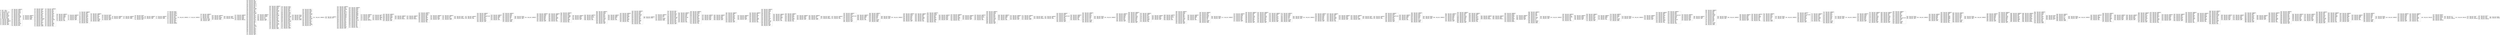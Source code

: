 digraph "graph.cfg.gv" {
	subgraph global {
		node [fontname=Courier fontsize=30.0 rank=same shape=box]
		block_0 [label="0: %00 = #0x1\l2: %01 = #0x40\l4: MSTORE(%01, %00)\l5: [NO_SSA] DUP1\l6: [NO_SSA] PUSH1\l8: [NO_SSA] DUP2\l9: [NO_SSA] MSTORE\la: [NO_SSA] PUSH1\lc: [NO_SSA] ADD\ld: [NO_SSA] PUSH2\l10: [NO_SSA] PUSH1\l12: [NO_SSA] SWAP2\l13: [NO_SSA] CODECOPY\l14: [NO_SSA] SWAP1\l15: [NO_SSA] POP\l16: [NO_SSA] SWAP1\l17: [NO_SSA] JUMP\l"]
		block_18 [label="18: [NO_SSA] JUMPDEST\l19: [NO_SSA] PUSH1\l1b: [NO_SSA] PUSH1\l1d: [NO_SSA] PUSH1\l1f: [NO_SSA] MLOAD\l20: [NO_SSA] ADD\l21: [NO_SSA] DUP1\l22: [NO_SSA] PUSH1\l24: [NO_SSA] MSTORE\l25: [NO_SSA] PUSH1\l27: [NO_SSA] DUP2\l28: [NO_SSA] SUB\l29: [NO_SSA] SWAP2\l2a: [NO_SSA] POP\l2b: [NO_SSA] PUSH1\l2d: [NO_SSA] DUP3\l2e: [NO_SSA] MSTORE\l2f: [NO_SSA] DUP2\l30: [NO_SSA] DUP4\l"]
		block_31 [label="31: [NO_SSA] JUMPDEST\l32: [NO_SSA] PUSH1\l34: [NO_SSA] ISZERO\l35: [NO_SSA] PUSH2\l38: [NO_SSA] JUMPI\l"]
		block_39 [label="39: [NO_SSA] PUSH1\l3b: [NO_SSA] DUP5\l3c: [NO_SSA] SUB\l3d: [NO_SSA] SWAP4\l3e: [NO_SSA] POP\l3f: [NO_SSA] PUSH1\l41: [NO_SSA] DUP2\l42: [NO_SSA] MOD\l43: [NO_SSA] PUSH1\l45: [NO_SSA] ADD\l46: [NO_SSA] DUP5\l47: [NO_SSA] MSTORE8\l48: [NO_SSA] PUSH1\l4a: [NO_SSA] DUP2\l4b: [NO_SSA] DIV\l4c: [NO_SSA] SWAP1\l4d: [NO_SSA] POP\l4e: [NO_SSA] DUP1\l4f: [NO_SSA] PUSH2\l52: [NO_SSA] JUMPI\l"]
		block_53 [label="53: [NO_SSA] JUMPDEST\l54: [NO_SSA] POP\l55: [NO_SSA] DUP3\l56: [NO_SSA] DUP2\l57: [NO_SSA] SUB\l58: [NO_SSA] PUSH1\l5a: [NO_SSA] DUP5\l5b: [NO_SSA] SUB\l5c: [NO_SSA] SWAP4\l5d: [NO_SSA] POP\l5e: [NO_SSA] DUP1\l5f: [NO_SSA] DUP5\l60: [NO_SSA] MSTORE\l61: [NO_SSA] POP\l62: [NO_SSA] POP\l63: [NO_SSA] POP\l64: [NO_SSA] SWAP2\l65: [NO_SSA] SWAP1\l66: [NO_SSA] POP\l67: [NO_SSA] JUMP\l"]
		block_68 [label="68: [NO_SSA] JUMPDEST\l69: [NO_SSA] PUSH1\l6b: [NO_SSA] SWAP4\l6c: [NO_SSA] SWAP3\l6d: [NO_SSA] POP\l6e: [NO_SSA] POP\l6f: [NO_SSA] POP\l70: [NO_SSA] JUMP\l"]
		block_71 [label="71: [NO_SSA] JUMPDEST\l72: [NO_SSA] PUSH1\l74: [NO_SSA] PUSH2\l77: [NO_SSA] DUP4\l78: [NO_SSA] PUSH2\l7b: [NO_SSA] JUMP\l"]
		block_7c [label="7c: [NO_SSA] JUMPDEST\l7d: [NO_SSA] SWAP1\l7e: [NO_SSA] POP\l7f: [NO_SSA] PUSH1\l81: [NO_SSA] DUP2\l82: [NO_SSA] SWAP1\l83: [NO_SSA] POP\l84: [NO_SSA] PUSH1\l86: [NO_SSA] DUP1\l87: [NO_SSA] PUSH2\l8a: [NO_SSA] DUP7\l8b: [NO_SSA] PUSH2\l8e: [NO_SSA] JUMP\l"]
		block_8f [label="8f: [NO_SSA] JUMPDEST\l90: [NO_SSA] SWAP2\l91: [NO_SSA] POP\l92: [NO_SSA] SWAP2\l93: [NO_SSA] POP\l94: [NO_SSA] DUP5\l95: [NO_SSA] ISZERO\l96: [NO_SSA] PUSH2\l99: [NO_SSA] JUMPI\l"]
		block_9a [label="9a: [NO_SSA] PUSH2\l9d: [NO_SSA] DUP2\l9e: [NO_SSA] DUP5\l9f: [NO_SSA] PUSH2\la2: [NO_SSA] PUSH2\la5: [NO_SSA] JUMP\l"]
		block_a6 [label="a6: [NO_SSA] JUMPDEST\la7: [NO_SSA] PUSH2\laa: [NO_SSA] JUMP\l"]
		block_ab [label="ab: [NO_SSA] JUMPDEST\lac: [NO_SSA] PUSH2\laf: [NO_SSA] JUMPI\l"]
		block_b0 [label="b0: [NO_SSA] PUSH2\lb3: [NO_SSA] DUP4\lb4: [NO_SSA] PUSH2\lb7: [NO_SSA] PUSH2\lba: [NO_SSA] JUMP\l"]
		block_bb [label="bb: [NO_SSA] JUMPDEST\lbc: [NO_SSA] PUSH2\lbf: [NO_SSA] JUMP\l"]
		block_c0 [label="c0: [NO_SSA] JUMPDEST\lc1: [NO_SSA] PUSH2\lc4: [NO_SSA] JUMPI\l"]
		block_c5 [label="c5: [NO_SSA] PUSH1\lc7: [NO_SSA] MLOAD\lc8: [NO_SSA] PUSH32\le9: [NO_SSA] DUP2\lea: [NO_SSA] MSTORE\leb: [NO_SSA] PUSH1\led: [NO_SSA] ADD\lee: [NO_SSA] PUSH1\lf0: [NO_SSA] MLOAD\lf1: [NO_SSA] DUP1\lf2: [NO_SSA] SWAP2\lf3: [NO_SSA] SUB\lf4: [NO_SSA] SWAP1\lf5: [NO_SSA] REVERT\l"]
		block_f6 [label="f6: [NO_SSA] JUMPDEST\l"]
		block_f7 [label="f7: [NO_SSA] JUMPDEST\l"]
		block_f8 [label="f8: [NO_SSA] JUMPDEST\lf9: [NO_SSA] PUSH2\lfc: [NO_SSA] DUP4\lfd: [NO_SSA] PUSH1\lff: [NO_SSA] DUP9\l100: [NO_SSA] PUSH1\l102: [NO_SSA] PUSH2\l105: [NO_SSA] JUMP\l"]
		block_106 [label="106: [NO_SSA] JUMPDEST\l107: [NO_SSA] DUP1\l108: [NO_SSA] ISZERO\l109: [NO_SSA] PUSH2\l10c: [NO_SSA] JUMPI\l"]
		block_10d [label="10d: [NO_SSA] PUSH1\l10f: [NO_SSA] DUP3\l110: [NO_SSA] SSTORE\l"]
		block_111 [label="111: [NO_SSA] JUMPDEST\l112: [NO_SSA] PUSH1\l114: [NO_SSA] PUSH1\l116: [NO_SSA] PUSH1\l118: [NO_SSA] SWAP1\l119: [NO_SSA] INVALID\l"]
		block_11a [label="11a: [NO_SSA] SUB\l11b: [NO_SSA] PUSH1\l11d: [NO_SSA] PUSH1\l11f: [NO_SSA] DUP6\l120: [NO_SSA] PUSH20\l135: [NO_SSA] AND\l136: [NO_SSA] PUSH20\l14b: [NO_SSA] AND\l14c: [NO_SSA] DUP2\l14d: [NO_SSA] MSTORE\l14e: [NO_SSA] PUSH1\l150: [NO_SSA] ADD\l151: [NO_SSA] SWAP1\l152: [NO_SSA] DUP2\l153: [NO_SSA] MSTORE\l154: [NO_SSA] PUSH1\l156: [NO_SSA] ADD\l157: [NO_SSA] PUSH1\l159: [NO_SSA] SHA3\l15a: [NO_SSA] PUSH1\l15c: [NO_SSA] DUP3\l15d: [NO_SSA] DUP3\l15e: [NO_SSA] SLOAD\l15f: [NO_SSA] ADD\l160: [NO_SSA] SWAP3\l161: [NO_SSA] POP\l162: [NO_SSA] POP\l163: [NO_SSA] DUP2\l164: [NO_SSA] SWAP1\l165: [NO_SSA] SSTORE\l166: [NO_SSA] POP\l167: [NO_SSA] PUSH2\l16a: [NO_SSA] DUP4\l16b: [NO_SSA] PUSH2\l16e: [NO_SSA] DUP6\l16f: [NO_SSA] PUSH1\l171: [NO_SSA] DUP9\l172: [NO_SSA] PUSH2\l175: [NO_SSA] JUMP\l"]
		block_176 [label="176: [NO_SSA] JUMPDEST\l177: [NO_SSA] PUSH29\l195: [NO_SSA] PUSH29\l1b3: [NO_SSA] OR\l1b4: [NO_SSA] OR\l1b5: [NO_SSA] PUSH2\l1b8: [NO_SSA] JUMP\l"]
		block_1b9 [label="1b9: [NO_SSA] JUMPDEST\l1ba: [NO_SSA] PUSH1\l1bc: [NO_SSA] PUSH1\l1be: [NO_SSA] DUP9\l1bf: [NO_SSA] DUP2\l1c0: [NO_SSA] MSTORE\l1c1: [NO_SSA] PUSH1\l1c3: [NO_SSA] ADD\l1c4: [NO_SSA] SWAP1\l1c5: [NO_SSA] DUP2\l1c6: [NO_SSA] MSTORE\l1c7: [NO_SSA] PUSH1\l1c9: [NO_SSA] ADD\l1ca: [NO_SSA] PUSH1\l1cc: [NO_SSA] SHA3\l1cd: [NO_SSA] DUP2\l1ce: [NO_SSA] SWAP1\l1cf: [NO_SSA] SSTORE\l1d0: [NO_SSA] POP\l1d1: [NO_SSA] PUSH1\l1d3: [NO_SSA] PUSH29\l1f1: [NO_SSA] DUP6\l1f2: [NO_SSA] AND\l1f3: [NO_SSA] SUB\l1f4: [NO_SSA] PUSH2\l1f7: [NO_SSA] JUMPI\l"]
		block_1f8 [label="1f8: [NO_SSA] PUSH1\l1fa: [NO_SSA] PUSH1\l1fc: [NO_SSA] DUP8\l1fd: [NO_SSA] ADD\l1fe: [NO_SSA] SWAP1\l1ff: [NO_SSA] POP\l200: [NO_SSA] PUSH1\l202: [NO_SSA] PUSH1\l204: [NO_SSA] PUSH1\l206: [NO_SSA] DUP4\l207: [NO_SSA] DUP2\l208: [NO_SSA] MSTORE\l209: [NO_SSA] PUSH1\l20b: [NO_SSA] ADD\l20c: [NO_SSA] SWAP1\l20d: [NO_SSA] DUP2\l20e: [NO_SSA] MSTORE\l20f: [NO_SSA] PUSH1\l211: [NO_SSA] ADD\l212: [NO_SSA] PUSH1\l214: [NO_SSA] SHA3\l215: [NO_SSA] SLOAD\l216: [NO_SSA] SUB\l217: [NO_SSA] PUSH2\l21a: [NO_SSA] JUMPI\l"]
		block_21b [label="21b: [NO_SSA] PUSH1\l21d: [NO_SSA] SLOAD\l21e: [NO_SSA] DUP2\l21f: [NO_SSA] EQ\l220: [NO_SSA] PUSH2\l223: [NO_SSA] JUMPI\l"]
		block_224 [label="224: [NO_SSA] DUP5\l225: [NO_SSA] PUSH1\l227: [NO_SSA] PUSH1\l229: [NO_SSA] DUP4\l22a: [NO_SSA] DUP2\l22b: [NO_SSA] MSTORE\l22c: [NO_SSA] PUSH1\l22e: [NO_SSA] ADD\l22f: [NO_SSA] SWAP1\l230: [NO_SSA] DUP2\l231: [NO_SSA] MSTORE\l232: [NO_SSA] PUSH1\l234: [NO_SSA] ADD\l235: [NO_SSA] PUSH1\l237: [NO_SSA] SHA3\l238: [NO_SSA] DUP2\l239: [NO_SSA] SWAP1\l23a: [NO_SSA] SSTORE\l23b: [NO_SSA] POP\l"]
		block_23c [label="23c: [NO_SSA] JUMPDEST\l"]
		block_23d [label="23d: [NO_SSA] JUMPDEST\l23e: [NO_SSA] POP\l"]
		block_23f [label="23f: [NO_SSA] JUMPDEST\l240: [NO_SSA] DUP6\l241: [NO_SSA] PUSH1\l243: [NO_SSA] PUSH20\l258: [NO_SSA] AND\l259: [NO_SSA] DUP5\l25a: [NO_SSA] PUSH20\l26f: [NO_SSA] AND\l270: [NO_SSA] PUSH32\l291: [NO_SSA] PUSH1\l293: [NO_SSA] MLOAD\l294: [NO_SSA] PUSH1\l296: [NO_SSA] MLOAD\l297: [NO_SSA] DUP1\l298: [NO_SSA] SWAP2\l299: [NO_SSA] SUB\l29a: [NO_SSA] SWAP1\l29b: [NO_SSA] LOG4\l29c: [NO_SSA] PUSH2\l29f: [NO_SSA] DUP4\l2a0: [NO_SSA] PUSH1\l2a2: [NO_SSA] DUP9\l2a3: [NO_SSA] PUSH1\l2a5: [NO_SSA] PUSH2\l2a8: [NO_SSA] JUMP\l"]
		block_2a9 [label="2a9: [NO_SSA] JUMPDEST\l2aa: [NO_SSA] PUSH1\l2ac: [NO_SSA] PUSH1\l2ae: [NO_SSA] DUP2\l2af: [NO_SSA] SLOAD\l2b0: [NO_SSA] DUP1\l2b1: [NO_SSA] SWAP3\l2b2: [NO_SSA] SWAP2\l2b3: [NO_SSA] SWAP1\l2b4: [NO_SSA] PUSH1\l2b6: [NO_SSA] ADD\l2b7: [NO_SSA] SWAP2\l2b8: [NO_SSA] SWAP1\l2b9: [NO_SSA] POP\l2ba: [NO_SSA] SSTORE\l2bb: [NO_SSA] POP\l2bc: [NO_SSA] POP\l2bd: [NO_SSA] POP\l2be: [NO_SSA] POP\l2bf: [NO_SSA] POP\l2c0: [NO_SSA] POP\l2c1: [NO_SSA] POP\l2c2: [NO_SSA] JUMP\l"]
		block_2c3 [label="2c3: [NO_SSA] JUMPDEST\l2c4: [NO_SSA] PUSH1\l2c6: [NO_SSA] PUSH1\l2c8: [NO_SSA] DUP3\l2c9: [NO_SSA] EQ\l2ca: [NO_SSA] PUSH1\l2cc: [NO_SSA] INVALID\l"]
		block_2cd [label="2cd: [NO_SSA] SWAP1\l2ce: [NO_SSA] POP\l2cf: [NO_SSA] SWAP2\l2d0: [NO_SSA] SWAP1\l2d1: [NO_SSA] POP\l2d2: [NO_SSA] JUMP\l"]
		block_2d3 [label="2d3: [NO_SSA] JUMPDEST\l2d4: [NO_SSA] PUSH1\l2d6: [NO_SSA] PUSH1\l2d8: [NO_SSA] MLOAD\l2d9: [NO_SSA] SWAP1\l2da: [NO_SSA] POP\l2db: [NO_SSA] SWAP1\l2dc: [NO_SSA] JUMP\l"]
		block_2dd [label="2dd: [NO_SSA] JUMPDEST\l2de: [NO_SSA] PUSH1\l2e0: [NO_SSA] DUP1\l2e1: [NO_SSA] REVERT\l"]
		block_2e2 [label="2e2: [NO_SSA] JUMPDEST\l2e3: [NO_SSA] PUSH1\l2e5: [NO_SSA] DUP1\l2e6: [NO_SSA] REVERT\l"]
		block_2e7 [label="2e7: [NO_SSA] JUMPDEST\l2e8: [NO_SSA] PUSH1\l2ea: [NO_SSA] PUSH32\l30b: [NO_SSA] DUP3\l30c: [NO_SSA] AND\l30d: [NO_SSA] SWAP1\l30e: [NO_SSA] POP\l30f: [NO_SSA] SWAP2\l310: [NO_SSA] SWAP1\l311: [NO_SSA] POP\l312: [NO_SSA] JUMP\l"]
		block_313 [label="313: [NO_SSA] JUMPDEST\l314: [NO_SSA] PUSH2\l317: [NO_SSA] DUP2\l318: [NO_SSA] PUSH2\l31b: [NO_SSA] JUMP\l"]
		block_31c [label="31c: [NO_SSA] JUMPDEST\l31d: [NO_SSA] DUP2\l31e: [NO_SSA] EQ\l31f: [NO_SSA] PUSH2\l322: [NO_SSA] JUMPI\l"]
		block_323 [label="323: [NO_SSA] PUSH1\l325: [NO_SSA] DUP1\l326: [NO_SSA] REVERT\l"]
		block_327 [label="327: [NO_SSA] JUMPDEST\l328: [NO_SSA] POP\l329: [NO_SSA] JUMP\l"]
		block_32a [label="32a: [NO_SSA] JUMPDEST\l32b: [NO_SSA] PUSH1\l32d: [NO_SSA] DUP2\l32e: [NO_SSA] CALLDATALOAD\l32f: [NO_SSA] SWAP1\l330: [NO_SSA] POP\l331: [NO_SSA] PUSH2\l334: [NO_SSA] DUP2\l335: [NO_SSA] PUSH2\l338: [NO_SSA] JUMP\l"]
		block_339 [label="339: [NO_SSA] JUMPDEST\l33a: [NO_SSA] SWAP3\l33b: [NO_SSA] SWAP2\l33c: [NO_SSA] POP\l33d: [NO_SSA] POP\l33e: [NO_SSA] JUMP\l"]
		block_33f [label="33f: [NO_SSA] JUMPDEST\l340: [NO_SSA] PUSH1\l342: [NO_SSA] PUSH1\l344: [NO_SSA] DUP3\l345: [NO_SSA] DUP5\l346: [NO_SSA] SUB\l347: [NO_SSA] SLT\l348: [NO_SSA] ISZERO\l349: [NO_SSA] PUSH2\l34c: [NO_SSA] JUMPI\l"]
		block_34d [label="34d: [NO_SSA] PUSH2\l350: [NO_SSA] PUSH2\l353: [NO_SSA] JUMP\l"]
		block_354 [label="354: [NO_SSA] JUMPDEST\l"]
		block_355 [label="355: [NO_SSA] JUMPDEST\l356: [NO_SSA] PUSH1\l358: [NO_SSA] PUSH2\l35b: [NO_SSA] DUP5\l35c: [NO_SSA] DUP3\l35d: [NO_SSA] DUP6\l35e: [NO_SSA] ADD\l35f: [NO_SSA] PUSH2\l362: [NO_SSA] JUMP\l"]
		block_363 [label="363: [NO_SSA] JUMPDEST\l364: [NO_SSA] SWAP2\l365: [NO_SSA] POP\l366: [NO_SSA] POP\l367: [NO_SSA] SWAP3\l368: [NO_SSA] SWAP2\l369: [NO_SSA] POP\l36a: [NO_SSA] POP\l36b: [NO_SSA] JUMP\l"]
		block_36c [label="36c: [NO_SSA] JUMPDEST\l36d: [NO_SSA] PUSH1\l36f: [NO_SSA] DUP2\l370: [NO_SSA] ISZERO\l371: [NO_SSA] ISZERO\l372: [NO_SSA] SWAP1\l373: [NO_SSA] POP\l374: [NO_SSA] SWAP2\l375: [NO_SSA] SWAP1\l376: [NO_SSA] POP\l377: [NO_SSA] JUMP\l"]
		block_378 [label="378: [NO_SSA] JUMPDEST\l379: [NO_SSA] PUSH2\l37c: [NO_SSA] DUP2\l37d: [NO_SSA] PUSH2\l380: [NO_SSA] JUMP\l"]
		block_381 [label="381: [NO_SSA] JUMPDEST\l382: [NO_SSA] DUP3\l383: [NO_SSA] MSTORE\l384: [NO_SSA] POP\l385: [NO_SSA] POP\l386: [NO_SSA] JUMP\l"]
		block_387 [label="387: [NO_SSA] JUMPDEST\l388: [NO_SSA] PUSH1\l38a: [NO_SSA] PUSH1\l38c: [NO_SSA] DUP3\l38d: [NO_SSA] ADD\l38e: [NO_SSA] SWAP1\l38f: [NO_SSA] POP\l390: [NO_SSA] PUSH2\l393: [NO_SSA] PUSH1\l395: [NO_SSA] DUP4\l396: [NO_SSA] ADD\l397: [NO_SSA] DUP5\l398: [NO_SSA] PUSH2\l39b: [NO_SSA] JUMP\l"]
		block_39c [label="39c: [NO_SSA] JUMPDEST\l39d: [NO_SSA] SWAP3\l39e: [NO_SSA] SWAP2\l39f: [NO_SSA] POP\l3a0: [NO_SSA] POP\l3a1: [NO_SSA] JUMP\l"]
		block_3a2 [label="3a2: [NO_SSA] JUMPDEST\l3a3: [NO_SSA] PUSH1\l3a5: [NO_SSA] DUP2\l3a6: [NO_SSA] MLOAD\l3a7: [NO_SSA] SWAP1\l3a8: [NO_SSA] POP\l3a9: [NO_SSA] SWAP2\l3aa: [NO_SSA] SWAP1\l3ab: [NO_SSA] POP\l3ac: [NO_SSA] JUMP\l"]
		block_3ad [label="3ad: [NO_SSA] JUMPDEST\l3ae: [NO_SSA] PUSH1\l3b0: [NO_SSA] DUP3\l3b1: [NO_SSA] DUP3\l3b2: [NO_SSA] MSTORE\l3b3: [NO_SSA] PUSH1\l3b5: [NO_SSA] DUP3\l3b6: [NO_SSA] ADD\l3b7: [NO_SSA] SWAP1\l3b8: [NO_SSA] POP\l3b9: [NO_SSA] SWAP3\l3ba: [NO_SSA] SWAP2\l3bb: [NO_SSA] POP\l3bc: [NO_SSA] POP\l3bd: [NO_SSA] JUMP\l"]
		block_3be [label="3be: [NO_SSA] JUMPDEST\l3bf: [NO_SSA] PUSH1\l"]
		block_3c1 [label="3c1: [NO_SSA] JUMPDEST\l3c2: [NO_SSA] DUP4\l3c3: [NO_SSA] DUP2\l3c4: [NO_SSA] LT\l3c5: [NO_SSA] ISZERO\l3c6: [NO_SSA] PUSH2\l3c9: [NO_SSA] JUMPI\l"]
		block_3ca [label="3ca: [NO_SSA] DUP1\l3cb: [NO_SSA] DUP3\l3cc: [NO_SSA] ADD\l3cd: [NO_SSA] MLOAD\l3ce: [NO_SSA] DUP2\l3cf: [NO_SSA] DUP5\l3d0: [NO_SSA] ADD\l3d1: [NO_SSA] MSTORE\l3d2: [NO_SSA] PUSH1\l3d4: [NO_SSA] DUP2\l3d5: [NO_SSA] ADD\l3d6: [NO_SSA] SWAP1\l3d7: [NO_SSA] POP\l3d8: [NO_SSA] PUSH2\l3db: [NO_SSA] JUMP\l"]
		block_3dc [label="3dc: [NO_SSA] JUMPDEST\l3dd: [NO_SSA] PUSH1\l3df: [NO_SSA] DUP5\l3e0: [NO_SSA] DUP5\l3e1: [NO_SSA] ADD\l3e2: [NO_SSA] MSTORE\l3e3: [NO_SSA] POP\l3e4: [NO_SSA] POP\l3e5: [NO_SSA] POP\l3e6: [NO_SSA] POP\l3e7: [NO_SSA] JUMP\l"]
		block_3e8 [label="3e8: [NO_SSA] JUMPDEST\l3e9: [NO_SSA] PUSH1\l3eb: [NO_SSA] PUSH1\l3ed: [NO_SSA] NOT\l3ee: [NO_SSA] PUSH1\l3f0: [NO_SSA] DUP4\l3f1: [NO_SSA] ADD\l3f2: [NO_SSA] AND\l3f3: [NO_SSA] SWAP1\l3f4: [NO_SSA] POP\l3f5: [NO_SSA] SWAP2\l3f6: [NO_SSA] SWAP1\l3f7: [NO_SSA] POP\l3f8: [NO_SSA] JUMP\l"]
		block_3f9 [label="3f9: [NO_SSA] JUMPDEST\l3fa: [NO_SSA] PUSH1\l3fc: [NO_SSA] PUSH2\l3ff: [NO_SSA] DUP3\l400: [NO_SSA] PUSH2\l403: [NO_SSA] JUMP\l"]
		block_404 [label="404: [NO_SSA] JUMPDEST\l405: [NO_SSA] PUSH2\l408: [NO_SSA] DUP2\l409: [NO_SSA] DUP6\l40a: [NO_SSA] PUSH2\l40d: [NO_SSA] JUMP\l"]
		block_40e [label="40e: [NO_SSA] JUMPDEST\l40f: [NO_SSA] SWAP4\l410: [NO_SSA] POP\l411: [NO_SSA] PUSH2\l414: [NO_SSA] DUP2\l415: [NO_SSA] DUP6\l416: [NO_SSA] PUSH1\l418: [NO_SSA] DUP7\l419: [NO_SSA] ADD\l41a: [NO_SSA] PUSH2\l41d: [NO_SSA] JUMP\l"]
		block_41e [label="41e: [NO_SSA] JUMPDEST\l41f: [NO_SSA] PUSH2\l422: [NO_SSA] DUP2\l423: [NO_SSA] PUSH2\l426: [NO_SSA] JUMP\l"]
		block_427 [label="427: [NO_SSA] JUMPDEST\l428: [NO_SSA] DUP5\l429: [NO_SSA] ADD\l42a: [NO_SSA] SWAP2\l42b: [NO_SSA] POP\l42c: [NO_SSA] POP\l42d: [NO_SSA] SWAP3\l42e: [NO_SSA] SWAP2\l42f: [NO_SSA] POP\l430: [NO_SSA] POP\l431: [NO_SSA] JUMP\l"]
		block_432 [label="432: [NO_SSA] JUMPDEST\l433: [NO_SSA] PUSH1\l435: [NO_SSA] PUSH1\l437: [NO_SSA] DUP3\l438: [NO_SSA] ADD\l439: [NO_SSA] SWAP1\l43a: [NO_SSA] POP\l43b: [NO_SSA] DUP2\l43c: [NO_SSA] DUP2\l43d: [NO_SSA] SUB\l43e: [NO_SSA] PUSH1\l440: [NO_SSA] DUP4\l441: [NO_SSA] ADD\l442: [NO_SSA] MSTORE\l443: [NO_SSA] PUSH2\l446: [NO_SSA] DUP2\l447: [NO_SSA] DUP5\l448: [NO_SSA] PUSH2\l44b: [NO_SSA] JUMP\l"]
		block_44c [label="44c: [NO_SSA] JUMPDEST\l44d: [NO_SSA] SWAP1\l44e: [NO_SSA] POP\l44f: [NO_SSA] SWAP3\l450: [NO_SSA] SWAP2\l451: [NO_SSA] POP\l452: [NO_SSA] POP\l453: [NO_SSA] JUMP\l"]
		block_454 [label="454: [NO_SSA] JUMPDEST\l455: [NO_SSA] PUSH1\l457: [NO_SSA] DUP2\l458: [NO_SSA] SWAP1\l459: [NO_SSA] POP\l45a: [NO_SSA] SWAP2\l45b: [NO_SSA] SWAP1\l45c: [NO_SSA] POP\l45d: [NO_SSA] JUMP\l"]
		block_45e [label="45e: [NO_SSA] JUMPDEST\l45f: [NO_SSA] PUSH2\l462: [NO_SSA] DUP2\l463: [NO_SSA] PUSH2\l466: [NO_SSA] JUMP\l"]
		block_467 [label="467: [NO_SSA] JUMPDEST\l468: [NO_SSA] DUP2\l469: [NO_SSA] EQ\l46a: [NO_SSA] PUSH2\l46d: [NO_SSA] JUMPI\l"]
		block_46e [label="46e: [NO_SSA] PUSH1\l470: [NO_SSA] DUP1\l471: [NO_SSA] REVERT\l"]
		block_472 [label="472: [NO_SSA] JUMPDEST\l473: [NO_SSA] POP\l474: [NO_SSA] JUMP\l"]
		block_475 [label="475: [NO_SSA] JUMPDEST\l476: [NO_SSA] PUSH1\l478: [NO_SSA] DUP2\l479: [NO_SSA] CALLDATALOAD\l47a: [NO_SSA] SWAP1\l47b: [NO_SSA] POP\l47c: [NO_SSA] PUSH2\l47f: [NO_SSA] DUP2\l480: [NO_SSA] PUSH2\l483: [NO_SSA] JUMP\l"]
		block_484 [label="484: [NO_SSA] JUMPDEST\l485: [NO_SSA] SWAP3\l486: [NO_SSA] SWAP2\l487: [NO_SSA] POP\l488: [NO_SSA] POP\l489: [NO_SSA] JUMP\l"]
		block_48a [label="48a: [NO_SSA] JUMPDEST\l48b: [NO_SSA] PUSH1\l48d: [NO_SSA] PUSH1\l48f: [NO_SSA] DUP3\l490: [NO_SSA] DUP5\l491: [NO_SSA] SUB\l492: [NO_SSA] SLT\l493: [NO_SSA] ISZERO\l494: [NO_SSA] PUSH2\l497: [NO_SSA] JUMPI\l"]
		block_498 [label="498: [NO_SSA] PUSH2\l49b: [NO_SSA] PUSH2\l49e: [NO_SSA] JUMP\l"]
		block_49f [label="49f: [NO_SSA] JUMPDEST\l"]
		block_4a0 [label="4a0: [NO_SSA] JUMPDEST\l4a1: [NO_SSA] PUSH1\l4a3: [NO_SSA] PUSH2\l4a6: [NO_SSA] DUP5\l4a7: [NO_SSA] DUP3\l4a8: [NO_SSA] DUP6\l4a9: [NO_SSA] ADD\l4aa: [NO_SSA] PUSH2\l4ad: [NO_SSA] JUMP\l"]
		block_4ae [label="4ae: [NO_SSA] JUMPDEST\l4af: [NO_SSA] SWAP2\l4b0: [NO_SSA] POP\l4b1: [NO_SSA] POP\l4b2: [NO_SSA] SWAP3\l4b3: [NO_SSA] SWAP2\l4b4: [NO_SSA] POP\l4b5: [NO_SSA] POP\l4b6: [NO_SSA] JUMP\l"]
		block_4b7 [label="4b7: [NO_SSA] JUMPDEST\l4b8: [NO_SSA] PUSH1\l4ba: [NO_SSA] PUSH20\l4cf: [NO_SSA] DUP3\l4d0: [NO_SSA] AND\l4d1: [NO_SSA] SWAP1\l4d2: [NO_SSA] POP\l4d3: [NO_SSA] SWAP2\l4d4: [NO_SSA] SWAP1\l4d5: [NO_SSA] POP\l4d6: [NO_SSA] JUMP\l"]
		block_4d7 [label="4d7: [NO_SSA] JUMPDEST\l4d8: [NO_SSA] PUSH1\l4da: [NO_SSA] PUSH2\l4dd: [NO_SSA] DUP3\l4de: [NO_SSA] PUSH2\l4e1: [NO_SSA] JUMP\l"]
		block_4e2 [label="4e2: [NO_SSA] JUMPDEST\l4e3: [NO_SSA] SWAP1\l4e4: [NO_SSA] POP\l4e5: [NO_SSA] SWAP2\l4e6: [NO_SSA] SWAP1\l4e7: [NO_SSA] POP\l4e8: [NO_SSA] JUMP\l"]
		block_4e9 [label="4e9: [NO_SSA] JUMPDEST\l4ea: [NO_SSA] PUSH2\l4ed: [NO_SSA] DUP2\l4ee: [NO_SSA] PUSH2\l4f1: [NO_SSA] JUMP\l"]
		block_4f2 [label="4f2: [NO_SSA] JUMPDEST\l4f3: [NO_SSA] DUP3\l4f4: [NO_SSA] MSTORE\l4f5: [NO_SSA] POP\l4f6: [NO_SSA] POP\l4f7: [NO_SSA] JUMP\l"]
		block_4f8 [label="4f8: [NO_SSA] JUMPDEST\l4f9: [NO_SSA] PUSH1\l4fb: [NO_SSA] PUSH1\l4fd: [NO_SSA] DUP3\l4fe: [NO_SSA] ADD\l4ff: [NO_SSA] SWAP1\l500: [NO_SSA] POP\l501: [NO_SSA] PUSH2\l504: [NO_SSA] PUSH1\l506: [NO_SSA] DUP4\l507: [NO_SSA] ADD\l508: [NO_SSA] DUP5\l509: [NO_SSA] PUSH2\l50c: [NO_SSA] JUMP\l"]
		block_50d [label="50d: [NO_SSA] JUMPDEST\l50e: [NO_SSA] SWAP3\l50f: [NO_SSA] SWAP2\l510: [NO_SSA] POP\l511: [NO_SSA] POP\l512: [NO_SSA] JUMP\l"]
		block_513 [label="513: [NO_SSA] JUMPDEST\l514: [NO_SSA] PUSH2\l517: [NO_SSA] DUP2\l518: [NO_SSA] PUSH2\l51b: [NO_SSA] JUMP\l"]
		block_51c [label="51c: [NO_SSA] JUMPDEST\l51d: [NO_SSA] DUP2\l51e: [NO_SSA] EQ\l51f: [NO_SSA] PUSH2\l522: [NO_SSA] JUMPI\l"]
		block_523 [label="523: [NO_SSA] PUSH1\l525: [NO_SSA] DUP1\l526: [NO_SSA] REVERT\l"]
		block_527 [label="527: [NO_SSA] JUMPDEST\l528: [NO_SSA] POP\l529: [NO_SSA] JUMP\l"]
		block_52a [label="52a: [NO_SSA] JUMPDEST\l52b: [NO_SSA] PUSH1\l52d: [NO_SSA] DUP2\l52e: [NO_SSA] CALLDATALOAD\l52f: [NO_SSA] SWAP1\l530: [NO_SSA] POP\l531: [NO_SSA] PUSH2\l534: [NO_SSA] DUP2\l535: [NO_SSA] PUSH2\l538: [NO_SSA] JUMP\l"]
		block_539 [label="539: [NO_SSA] JUMPDEST\l53a: [NO_SSA] SWAP3\l53b: [NO_SSA] SWAP2\l53c: [NO_SSA] POP\l53d: [NO_SSA] POP\l53e: [NO_SSA] JUMP\l"]
		block_53f [label="53f: [NO_SSA] JUMPDEST\l540: [NO_SSA] PUSH1\l542: [NO_SSA] DUP1\l543: [NO_SSA] PUSH1\l545: [NO_SSA] DUP4\l546: [NO_SSA] DUP6\l547: [NO_SSA] SUB\l548: [NO_SSA] SLT\l549: [NO_SSA] ISZERO\l54a: [NO_SSA] PUSH2\l54d: [NO_SSA] JUMPI\l"]
		block_54e [label="54e: [NO_SSA] PUSH2\l551: [NO_SSA] PUSH2\l554: [NO_SSA] JUMP\l"]
		block_555 [label="555: [NO_SSA] JUMPDEST\l"]
		block_556 [label="556: [NO_SSA] JUMPDEST\l557: [NO_SSA] PUSH1\l559: [NO_SSA] PUSH2\l55c: [NO_SSA] DUP6\l55d: [NO_SSA] DUP3\l55e: [NO_SSA] DUP7\l55f: [NO_SSA] ADD\l560: [NO_SSA] PUSH2\l563: [NO_SSA] JUMP\l"]
		block_564 [label="564: [NO_SSA] JUMPDEST\l565: [NO_SSA] SWAP3\l566: [NO_SSA] POP\l567: [NO_SSA] POP\l568: [NO_SSA] PUSH1\l56a: [NO_SSA] PUSH2\l56d: [NO_SSA] DUP6\l56e: [NO_SSA] DUP3\l56f: [NO_SSA] DUP7\l570: [NO_SSA] ADD\l571: [NO_SSA] PUSH2\l574: [NO_SSA] JUMP\l"]
		block_575 [label="575: [NO_SSA] JUMPDEST\l576: [NO_SSA] SWAP2\l577: [NO_SSA] POP\l578: [NO_SSA] POP\l579: [NO_SSA] SWAP3\l57a: [NO_SSA] POP\l57b: [NO_SSA] SWAP3\l57c: [NO_SSA] SWAP1\l57d: [NO_SSA] POP\l57e: [NO_SSA] JUMP\l"]
		block_57f [label="57f: [NO_SSA] JUMPDEST\l580: [NO_SSA] PUSH2\l583: [NO_SSA] DUP2\l584: [NO_SSA] PUSH2\l587: [NO_SSA] JUMP\l"]
		block_588 [label="588: [NO_SSA] JUMPDEST\l589: [NO_SSA] DUP3\l58a: [NO_SSA] MSTORE\l58b: [NO_SSA] POP\l58c: [NO_SSA] POP\l58d: [NO_SSA] JUMP\l"]
		block_58e [label="58e: [NO_SSA] JUMPDEST\l58f: [NO_SSA] PUSH1\l591: [NO_SSA] PUSH1\l593: [NO_SSA] DUP3\l594: [NO_SSA] ADD\l595: [NO_SSA] SWAP1\l596: [NO_SSA] POP\l597: [NO_SSA] PUSH2\l59a: [NO_SSA] PUSH1\l59c: [NO_SSA] DUP4\l59d: [NO_SSA] ADD\l59e: [NO_SSA] DUP5\l59f: [NO_SSA] PUSH2\l5a2: [NO_SSA] JUMP\l"]
		block_5a3 [label="5a3: [NO_SSA] JUMPDEST\l5a4: [NO_SSA] SWAP3\l5a5: [NO_SSA] SWAP2\l5a6: [NO_SSA] POP\l5a7: [NO_SSA] POP\l5a8: [NO_SSA] JUMP\l"]
		block_5a9 [label="5a9: [NO_SSA] JUMPDEST\l5aa: [NO_SSA] PUSH1\l5ac: [NO_SSA] DUP1\l5ad: [NO_SSA] PUSH1\l5af: [NO_SSA] PUSH1\l5b1: [NO_SSA] DUP5\l5b2: [NO_SSA] DUP7\l5b3: [NO_SSA] SUB\l5b4: [NO_SSA] SLT\l5b5: [NO_SSA] ISZERO\l5b6: [NO_SSA] PUSH2\l5b9: [NO_SSA] JUMPI\l"]
		block_5ba [label="5ba: [NO_SSA] PUSH2\l5bd: [NO_SSA] PUSH2\l5c0: [NO_SSA] JUMP\l"]
		block_5c1 [label="5c1: [NO_SSA] JUMPDEST\l"]
		block_5c2 [label="5c2: [NO_SSA] JUMPDEST\l5c3: [NO_SSA] PUSH1\l5c5: [NO_SSA] PUSH2\l5c8: [NO_SSA] DUP7\l5c9: [NO_SSA] DUP3\l5ca: [NO_SSA] DUP8\l5cb: [NO_SSA] ADD\l5cc: [NO_SSA] PUSH2\l5cf: [NO_SSA] JUMP\l"]
		block_5d0 [label="5d0: [NO_SSA] JUMPDEST\l5d1: [NO_SSA] SWAP4\l5d2: [NO_SSA] POP\l5d3: [NO_SSA] POP\l5d4: [NO_SSA] PUSH1\l5d6: [NO_SSA] PUSH2\l5d9: [NO_SSA] DUP7\l5da: [NO_SSA] DUP3\l5db: [NO_SSA] DUP8\l5dc: [NO_SSA] ADD\l5dd: [NO_SSA] PUSH2\l5e0: [NO_SSA] JUMP\l"]
		block_5e1 [label="5e1: [NO_SSA] JUMPDEST\l5e2: [NO_SSA] SWAP3\l5e3: [NO_SSA] POP\l5e4: [NO_SSA] POP\l5e5: [NO_SSA] PUSH1\l5e7: [NO_SSA] PUSH2\l5ea: [NO_SSA] DUP7\l5eb: [NO_SSA] DUP3\l5ec: [NO_SSA] DUP8\l5ed: [NO_SSA] ADD\l5ee: [NO_SSA] PUSH2\l5f1: [NO_SSA] JUMP\l"]
		block_5f2 [label="5f2: [NO_SSA] JUMPDEST\l5f3: [NO_SSA] SWAP2\l5f4: [NO_SSA] POP\l5f5: [NO_SSA] POP\l5f6: [NO_SSA] SWAP3\l5f7: [NO_SSA] POP\l5f8: [NO_SSA] SWAP3\l5f9: [NO_SSA] POP\l5fa: [NO_SSA] SWAP3\l5fb: [NO_SSA] JUMP\l"]
		block_5fc [label="5fc: [NO_SSA] JUMPDEST\l5fd: [NO_SSA] PUSH1\l5ff: [NO_SSA] PUSH1\l601: [NO_SSA] DUP3\l602: [NO_SSA] DUP5\l603: [NO_SSA] SUB\l604: [NO_SSA] SLT\l605: [NO_SSA] ISZERO\l606: [NO_SSA] PUSH2\l609: [NO_SSA] JUMPI\l"]
		block_60a [label="60a: [NO_SSA] PUSH2\l60d: [NO_SSA] PUSH2\l610: [NO_SSA] JUMP\l"]
		block_611 [label="611: [NO_SSA] JUMPDEST\l"]
		block_612 [label="612: [NO_SSA] JUMPDEST\l613: [NO_SSA] PUSH1\l615: [NO_SSA] PUSH2\l618: [NO_SSA] DUP5\l619: [NO_SSA] DUP3\l61a: [NO_SSA] DUP6\l61b: [NO_SSA] ADD\l61c: [NO_SSA] PUSH2\l61f: [NO_SSA] JUMP\l"]
		block_620 [label="620: [NO_SSA] JUMPDEST\l621: [NO_SSA] SWAP2\l622: [NO_SSA] POP\l623: [NO_SSA] POP\l624: [NO_SSA] SWAP3\l625: [NO_SSA] SWAP2\l626: [NO_SSA] POP\l627: [NO_SSA] POP\l628: [NO_SSA] JUMP\l"]
		block_629 [label="629: [NO_SSA] JUMPDEST\l62a: [NO_SSA] PUSH2\l62d: [NO_SSA] DUP2\l62e: [NO_SSA] PUSH2\l631: [NO_SSA] JUMP\l"]
		block_632 [label="632: [NO_SSA] JUMPDEST\l633: [NO_SSA] DUP2\l634: [NO_SSA] EQ\l635: [NO_SSA] PUSH2\l638: [NO_SSA] JUMPI\l"]
		block_639 [label="639: [NO_SSA] PUSH1\l63b: [NO_SSA] DUP1\l63c: [NO_SSA] REVERT\l"]
		block_63d [label="63d: [NO_SSA] JUMPDEST\l63e: [NO_SSA] POP\l63f: [NO_SSA] JUMP\l"]
		block_640 [label="640: [NO_SSA] JUMPDEST\l641: [NO_SSA] PUSH1\l643: [NO_SSA] DUP2\l644: [NO_SSA] CALLDATALOAD\l645: [NO_SSA] SWAP1\l646: [NO_SSA] POP\l647: [NO_SSA] PUSH2\l64a: [NO_SSA] DUP2\l64b: [NO_SSA] PUSH2\l64e: [NO_SSA] JUMP\l"]
		block_64f [label="64f: [NO_SSA] JUMPDEST\l650: [NO_SSA] SWAP3\l651: [NO_SSA] SWAP2\l652: [NO_SSA] POP\l653: [NO_SSA] POP\l654: [NO_SSA] JUMP\l"]
		block_655 [label="655: [NO_SSA] JUMPDEST\l656: [NO_SSA] PUSH1\l658: [NO_SSA] DUP1\l659: [NO_SSA] PUSH1\l65b: [NO_SSA] DUP4\l65c: [NO_SSA] DUP6\l65d: [NO_SSA] SUB\l65e: [NO_SSA] SLT\l65f: [NO_SSA] ISZERO\l660: [NO_SSA] PUSH2\l663: [NO_SSA] JUMPI\l"]
		block_664 [label="664: [NO_SSA] PUSH2\l667: [NO_SSA] PUSH2\l66a: [NO_SSA] JUMP\l"]
		block_66b [label="66b: [NO_SSA] JUMPDEST\l"]
		block_66c [label="66c: [NO_SSA] JUMPDEST\l66d: [NO_SSA] PUSH1\l66f: [NO_SSA] PUSH2\l672: [NO_SSA] DUP6\l673: [NO_SSA] DUP3\l674: [NO_SSA] DUP7\l675: [NO_SSA] ADD\l676: [NO_SSA] PUSH2\l679: [NO_SSA] JUMP\l"]
		block_67a [label="67a: [NO_SSA] JUMPDEST\l67b: [NO_SSA] SWAP3\l67c: [NO_SSA] POP\l67d: [NO_SSA] POP\l67e: [NO_SSA] PUSH1\l680: [NO_SSA] PUSH2\l683: [NO_SSA] DUP6\l684: [NO_SSA] DUP3\l685: [NO_SSA] DUP7\l686: [NO_SSA] ADD\l687: [NO_SSA] PUSH2\l68a: [NO_SSA] JUMP\l"]
		block_68b [label="68b: [NO_SSA] JUMPDEST\l68c: [NO_SSA] SWAP2\l68d: [NO_SSA] POP\l68e: [NO_SSA] POP\l68f: [NO_SSA] SWAP3\l690: [NO_SSA] POP\l691: [NO_SSA] SWAP3\l692: [NO_SSA] SWAP1\l693: [NO_SSA] POP\l694: [NO_SSA] JUMP\l"]
		block_695 [label="695: [NO_SSA] JUMPDEST\l696: [NO_SSA] PUSH1\l698: [NO_SSA] DUP1\l699: [NO_SSA] REVERT\l"]
		block_69a [label="69a: [NO_SSA] JUMPDEST\l69b: [NO_SSA] PUSH1\l69d: [NO_SSA] DUP1\l69e: [NO_SSA] REVERT\l"]
		block_69f [label="69f: [NO_SSA] JUMPDEST\l6a0: [NO_SSA] PUSH32\l6c1: [NO_SSA] PUSH1\l6c3: [NO_SSA] MSTORE\l6c4: [NO_SSA] PUSH1\l6c6: [NO_SSA] PUSH1\l6c8: [NO_SSA] MSTORE\l6c9: [NO_SSA] PUSH1\l6cb: [NO_SSA] PUSH1\l6cd: [NO_SSA] REVERT\l"]
		block_6ce [label="6ce: [NO_SSA] JUMPDEST\l6cf: [NO_SSA] PUSH2\l6d2: [NO_SSA] DUP3\l6d3: [NO_SSA] PUSH2\l6d6: [NO_SSA] JUMP\l"]
		block_6d7 [label="6d7: [NO_SSA] JUMPDEST\l6d8: [NO_SSA] DUP2\l6d9: [NO_SSA] ADD\l6da: [NO_SSA] DUP2\l6db: [NO_SSA] DUP2\l6dc: [NO_SSA] LT\l6dd: [NO_SSA] PUSH8\l6e6: [NO_SSA] DUP3\l6e7: [NO_SSA] GT\l6e8: [NO_SSA] OR\l6e9: [NO_SSA] ISZERO\l6ea: [NO_SSA] PUSH2\l6ed: [NO_SSA] JUMPI\l"]
		block_6ee [label="6ee: [NO_SSA] PUSH2\l6f1: [NO_SSA] PUSH2\l6f4: [NO_SSA] JUMP\l"]
		block_6f5 [label="6f5: [NO_SSA] JUMPDEST\l"]
		block_6f6 [label="6f6: [NO_SSA] JUMPDEST\l6f7: [NO_SSA] DUP1\l6f8: [NO_SSA] PUSH1\l6fa: [NO_SSA] MSTORE\l6fb: [NO_SSA] POP\l6fc: [NO_SSA] POP\l6fd: [NO_SSA] POP\l6fe: [NO_SSA] JUMP\l"]
		block_6ff [label="6ff: [NO_SSA] JUMPDEST\l700: [NO_SSA] PUSH1\l702: [NO_SSA] PUSH2\l705: [NO_SSA] PUSH2\l708: [NO_SSA] JUMP\l"]
		block_709 [label="709: [NO_SSA] JUMPDEST\l70a: [NO_SSA] SWAP1\l70b: [NO_SSA] POP\l70c: [NO_SSA] PUSH2\l70f: [NO_SSA] DUP3\l710: [NO_SSA] DUP3\l711: [NO_SSA] PUSH2\l714: [NO_SSA] JUMP\l"]
		block_715 [label="715: [NO_SSA] JUMPDEST\l716: [NO_SSA] SWAP2\l717: [NO_SSA] SWAP1\l718: [NO_SSA] POP\l719: [NO_SSA] JUMP\l"]
		block_71a [label="71a: [NO_SSA] JUMPDEST\l71b: [NO_SSA] PUSH1\l71d: [NO_SSA] PUSH8\l726: [NO_SSA] DUP3\l727: [NO_SSA] GT\l728: [NO_SSA] ISZERO\l729: [NO_SSA] PUSH2\l72c: [NO_SSA] JUMPI\l"]
		block_72d [label="72d: [NO_SSA] PUSH2\l730: [NO_SSA] PUSH2\l733: [NO_SSA] JUMP\l"]
		block_734 [label="734: [NO_SSA] JUMPDEST\l"]
		block_735 [label="735: [NO_SSA] JUMPDEST\l736: [NO_SSA] PUSH2\l739: [NO_SSA] DUP3\l73a: [NO_SSA] PUSH2\l73d: [NO_SSA] JUMP\l"]
		block_73e [label="73e: [NO_SSA] JUMPDEST\l73f: [NO_SSA] SWAP1\l740: [NO_SSA] POP\l741: [NO_SSA] PUSH1\l743: [NO_SSA] DUP2\l744: [NO_SSA] ADD\l745: [NO_SSA] SWAP1\l746: [NO_SSA] POP\l747: [NO_SSA] SWAP2\l748: [NO_SSA] SWAP1\l749: [NO_SSA] POP\l74a: [NO_SSA] JUMP\l"]
		block_74b [label="74b: [NO_SSA] JUMPDEST\l74c: [NO_SSA] DUP3\l74d: [NO_SSA] DUP2\l74e: [NO_SSA] DUP4\l74f: [NO_SSA] CALLDATACOPY\l750: [NO_SSA] PUSH1\l752: [NO_SSA] DUP4\l753: [NO_SSA] DUP4\l754: [NO_SSA] ADD\l755: [NO_SSA] MSTORE\l756: [NO_SSA] POP\l757: [NO_SSA] POP\l758: [NO_SSA] POP\l759: [NO_SSA] JUMP\l"]
		block_75a [label="75a: [NO_SSA] JUMPDEST\l75b: [NO_SSA] PUSH1\l75d: [NO_SSA] PUSH2\l760: [NO_SSA] PUSH2\l763: [NO_SSA] DUP5\l764: [NO_SSA] PUSH2\l767: [NO_SSA] JUMP\l"]
		block_768 [label="768: [NO_SSA] JUMPDEST\l769: [NO_SSA] PUSH2\l76c: [NO_SSA] JUMP\l"]
		block_76d [label="76d: [NO_SSA] JUMPDEST\l76e: [NO_SSA] SWAP1\l76f: [NO_SSA] POP\l770: [NO_SSA] DUP3\l771: [NO_SSA] DUP2\l772: [NO_SSA] MSTORE\l773: [NO_SSA] PUSH1\l775: [NO_SSA] DUP2\l776: [NO_SSA] ADD\l777: [NO_SSA] DUP5\l778: [NO_SSA] DUP5\l779: [NO_SSA] DUP5\l77a: [NO_SSA] ADD\l77b: [NO_SSA] GT\l77c: [NO_SSA] ISZERO\l77d: [NO_SSA] PUSH2\l780: [NO_SSA] JUMPI\l"]
		block_781 [label="781: [NO_SSA] PUSH2\l784: [NO_SSA] PUSH2\l787: [NO_SSA] JUMP\l"]
		block_788 [label="788: [NO_SSA] JUMPDEST\l"]
		block_789 [label="789: [NO_SSA] JUMPDEST\l78a: [NO_SSA] PUSH2\l78d: [NO_SSA] DUP5\l78e: [NO_SSA] DUP3\l78f: [NO_SSA] DUP6\l790: [NO_SSA] PUSH2\l793: [NO_SSA] JUMP\l"]
		block_794 [label="794: [NO_SSA] JUMPDEST\l795: [NO_SSA] POP\l796: [NO_SSA] SWAP4\l797: [NO_SSA] SWAP3\l798: [NO_SSA] POP\l799: [NO_SSA] POP\l79a: [NO_SSA] POP\l79b: [NO_SSA] JUMP\l"]
		block_79c [label="79c: [NO_SSA] JUMPDEST\l79d: [NO_SSA] PUSH1\l79f: [NO_SSA] DUP3\l7a0: [NO_SSA] PUSH1\l7a2: [NO_SSA] DUP4\l7a3: [NO_SSA] ADD\l7a4: [NO_SSA] SLT\l7a5: [NO_SSA] PUSH2\l7a8: [NO_SSA] JUMPI\l"]
		block_7a9 [label="7a9: [NO_SSA] PUSH2\l7ac: [NO_SSA] PUSH2\l7af: [NO_SSA] JUMP\l"]
		block_7b0 [label="7b0: [NO_SSA] JUMPDEST\l"]
		block_7b1 [label="7b1: [NO_SSA] JUMPDEST\l7b2: [NO_SSA] DUP2\l7b3: [NO_SSA] CALLDATALOAD\l7b4: [NO_SSA] PUSH2\l7b7: [NO_SSA] DUP5\l7b8: [NO_SSA] DUP3\l7b9: [NO_SSA] PUSH1\l7bb: [NO_SSA] DUP7\l7bc: [NO_SSA] ADD\l7bd: [NO_SSA] PUSH2\l7c0: [NO_SSA] JUMP\l"]
		block_7c1 [label="7c1: [NO_SSA] JUMPDEST\l7c2: [NO_SSA] SWAP2\l7c3: [NO_SSA] POP\l7c4: [NO_SSA] POP\l7c5: [NO_SSA] SWAP3\l7c6: [NO_SSA] SWAP2\l7c7: [NO_SSA] POP\l7c8: [NO_SSA] POP\l7c9: [NO_SSA] JUMP\l"]
		block_7ca [label="7ca: [NO_SSA] JUMPDEST\l7cb: [NO_SSA] PUSH1\l7cd: [NO_SSA] DUP1\l7ce: [NO_SSA] PUSH1\l7d0: [NO_SSA] DUP1\l7d1: [NO_SSA] PUSH1\l7d3: [NO_SSA] DUP6\l7d4: [NO_SSA] DUP8\l7d5: [NO_SSA] SUB\l7d6: [NO_SSA] SLT\l7d7: [NO_SSA] ISZERO\l7d8: [NO_SSA] PUSH2\l7db: [NO_SSA] JUMPI\l"]
		block_7dc [label="7dc: [NO_SSA] PUSH2\l7df: [NO_SSA] PUSH2\l7e2: [NO_SSA] JUMP\l"]
		block_7e3 [label="7e3: [NO_SSA] JUMPDEST\l"]
		block_7e4 [label="7e4: [NO_SSA] JUMPDEST\l7e5: [NO_SSA] PUSH1\l7e7: [NO_SSA] PUSH2\l7ea: [NO_SSA] DUP8\l7eb: [NO_SSA] DUP3\l7ec: [NO_SSA] DUP9\l7ed: [NO_SSA] ADD\l7ee: [NO_SSA] PUSH2\l7f1: [NO_SSA] JUMP\l"]
		block_7f2 [label="7f2: [NO_SSA] JUMPDEST\l7f3: [NO_SSA] SWAP5\l7f4: [NO_SSA] POP\l7f5: [NO_SSA] POP\l7f6: [NO_SSA] PUSH1\l7f8: [NO_SSA] PUSH2\l7fb: [NO_SSA] DUP8\l7fc: [NO_SSA] DUP3\l7fd: [NO_SSA] DUP9\l7fe: [NO_SSA] ADD\l7ff: [NO_SSA] PUSH2\l802: [NO_SSA] JUMP\l"]
		block_803 [label="803: [NO_SSA] JUMPDEST\l804: [NO_SSA] SWAP4\l805: [NO_SSA] POP\l806: [NO_SSA] POP\l807: [NO_SSA] PUSH1\l809: [NO_SSA] PUSH2\l80c: [NO_SSA] DUP8\l80d: [NO_SSA] DUP3\l80e: [NO_SSA] DUP9\l80f: [NO_SSA] ADD\l810: [NO_SSA] PUSH2\l813: [NO_SSA] JUMP\l"]
		block_814 [label="814: [NO_SSA] JUMPDEST\l815: [NO_SSA] SWAP3\l816: [NO_SSA] POP\l817: [NO_SSA] POP\l818: [NO_SSA] PUSH1\l81a: [NO_SSA] DUP6\l81b: [NO_SSA] ADD\l81c: [NO_SSA] CALLDATALOAD\l81d: [NO_SSA] PUSH8\l826: [NO_SSA] DUP2\l827: [NO_SSA] GT\l828: [NO_SSA] ISZERO\l829: [NO_SSA] PUSH2\l82c: [NO_SSA] JUMPI\l"]
		block_82d [label="82d: [NO_SSA] PUSH2\l830: [NO_SSA] PUSH2\l833: [NO_SSA] JUMP\l"]
		block_834 [label="834: [NO_SSA] JUMPDEST\l"]
		block_835 [label="835: [NO_SSA] JUMPDEST\l836: [NO_SSA] PUSH2\l839: [NO_SSA] DUP8\l83a: [NO_SSA] DUP3\l83b: [NO_SSA] DUP9\l83c: [NO_SSA] ADD\l83d: [NO_SSA] PUSH2\l840: [NO_SSA] JUMP\l"]
		block_841 [label="841: [NO_SSA] JUMPDEST\l842: [NO_SSA] SWAP2\l843: [NO_SSA] POP\l844: [NO_SSA] POP\l845: [NO_SSA] SWAP3\l846: [NO_SSA] SWAP6\l847: [NO_SSA] SWAP2\l848: [NO_SSA] SWAP5\l849: [NO_SSA] POP\l84a: [NO_SSA] SWAP3\l84b: [NO_SSA] POP\l84c: [NO_SSA] JUMP\l"]
		block_84d [label="84d: [NO_SSA] JUMPDEST\l84e: [NO_SSA] PUSH1\l850: [NO_SSA] DUP1\l851: [NO_SSA] PUSH1\l853: [NO_SSA] DUP4\l854: [NO_SSA] DUP6\l855: [NO_SSA] SUB\l856: [NO_SSA] SLT\l857: [NO_SSA] ISZERO\l858: [NO_SSA] PUSH2\l85b: [NO_SSA] JUMPI\l"]
		block_85c [label="85c: [NO_SSA] PUSH2\l85f: [NO_SSA] PUSH2\l862: [NO_SSA] JUMP\l"]
		block_863 [label="863: [NO_SSA] JUMPDEST\l"]
		block_864 [label="864: [NO_SSA] JUMPDEST\l865: [NO_SSA] PUSH1\l867: [NO_SSA] PUSH2\l86a: [NO_SSA] DUP6\l86b: [NO_SSA] DUP3\l86c: [NO_SSA] DUP7\l86d: [NO_SSA] ADD\l86e: [NO_SSA] PUSH2\l871: [NO_SSA] JUMP\l"]
		block_872 [label="872: [NO_SSA] JUMPDEST\l873: [NO_SSA] SWAP3\l874: [NO_SSA] POP\l875: [NO_SSA] POP\l876: [NO_SSA] PUSH1\l878: [NO_SSA] PUSH2\l87b: [NO_SSA] DUP6\l87c: [NO_SSA] DUP3\l87d: [NO_SSA] DUP7\l87e: [NO_SSA] ADD\l87f: [NO_SSA] PUSH2\l882: [NO_SSA] JUMP\l"]
		block_883 [label="883: [NO_SSA] JUMPDEST\l884: [NO_SSA] SWAP2\l885: [NO_SSA] POP\l886: [NO_SSA] POP\l887: [NO_SSA] SWAP3\l888: [NO_SSA] POP\l889: [NO_SSA] SWAP3\l88a: [NO_SSA] SWAP1\l88b: [NO_SSA] POP\l88c: [NO_SSA] JUMP\l"]
		block_88d [label="88d: [NO_SSA] JUMPDEST\l88e: [NO_SSA] PUSH32\l8af: [NO_SSA] PUSH1\l8b1: [NO_SSA] MSTORE\l8b2: [NO_SSA] PUSH1\l8b4: [NO_SSA] PUSH1\l8b6: [NO_SSA] MSTORE\l8b7: [NO_SSA] PUSH1\l8b9: [NO_SSA] PUSH1\l8bb: [NO_SSA] REVERT\l"]
		block_8bc [label="8bc: [NO_SSA] JUMPDEST\l8bd: [NO_SSA] PUSH1\l8bf: [NO_SSA] PUSH1\l8c1: [NO_SSA] DUP3\l8c2: [NO_SSA] DIV\l8c3: [NO_SSA] SWAP1\l8c4: [NO_SSA] POP\l8c5: [NO_SSA] PUSH1\l8c7: [NO_SSA] DUP3\l8c8: [NO_SSA] AND\l8c9: [NO_SSA] DUP1\l8ca: [NO_SSA] PUSH2\l8cd: [NO_SSA] JUMPI\l"]
		block_8ce [label="8ce: [NO_SSA] PUSH1\l8d0: [NO_SSA] DUP3\l8d1: [NO_SSA] AND\l8d2: [NO_SSA] SWAP2\l8d3: [NO_SSA] POP\l"]
		block_8d4 [label="8d4: [NO_SSA] JUMPDEST\l8d5: [NO_SSA] PUSH1\l8d7: [NO_SSA] DUP3\l8d8: [NO_SSA] LT\l8d9: [NO_SSA] DUP2\l8da: [NO_SSA] SUB\l8db: [NO_SSA] PUSH2\l8de: [NO_SSA] JUMPI\l"]
		block_8df [label="8df: [NO_SSA] PUSH2\l8e2: [NO_SSA] PUSH2\l8e5: [NO_SSA] JUMP\l"]
		block_8e6 [label="8e6: [NO_SSA] JUMPDEST\l"]
		block_8e7 [label="8e7: [NO_SSA] JUMPDEST\l8e8: [NO_SSA] POP\l8e9: [NO_SSA] SWAP2\l8ea: [NO_SSA] SWAP1\l8eb: [NO_SSA] POP\l8ec: [NO_SSA] JUMP\l"]
		block_8ed [label="8ed: [NO_SSA] JUMPDEST\l8ee: [NO_SSA] PUSH1\l8f0: [NO_SSA] DUP2\l8f1: [NO_SSA] SWAP1\l8f2: [NO_SSA] POP\l8f3: [NO_SSA] SWAP3\l8f4: [NO_SSA] SWAP2\l8f5: [NO_SSA] POP\l8f6: [NO_SSA] POP\l8f7: [NO_SSA] JUMP\l"]
		block_8f8 [label="8f8: [NO_SSA] JUMPDEST\l8f9: [NO_SSA] PUSH1\l8fb: [NO_SSA] PUSH2\l8fe: [NO_SSA] DUP3\l8ff: [NO_SSA] PUSH2\l902: [NO_SSA] JUMP\l"]
		block_903 [label="903: [NO_SSA] JUMPDEST\l904: [NO_SSA] PUSH2\l907: [NO_SSA] DUP2\l908: [NO_SSA] DUP6\l909: [NO_SSA] PUSH2\l90c: [NO_SSA] JUMP\l"]
		block_90d [label="90d: [NO_SSA] JUMPDEST\l90e: [NO_SSA] SWAP4\l90f: [NO_SSA] POP\l910: [NO_SSA] PUSH2\l913: [NO_SSA] DUP2\l914: [NO_SSA] DUP6\l915: [NO_SSA] PUSH1\l917: [NO_SSA] DUP7\l918: [NO_SSA] ADD\l919: [NO_SSA] PUSH2\l91c: [NO_SSA] JUMP\l"]
		block_91d [label="91d: [NO_SSA] JUMPDEST\l91e: [NO_SSA] DUP1\l91f: [NO_SSA] DUP5\l920: [NO_SSA] ADD\l921: [NO_SSA] SWAP2\l922: [NO_SSA] POP\l923: [NO_SSA] POP\l924: [NO_SSA] SWAP3\l925: [NO_SSA] SWAP2\l926: [NO_SSA] POP\l927: [NO_SSA] POP\l928: [NO_SSA] JUMP\l"]
		block_929 [label="929: [NO_SSA] JUMPDEST\l92a: [NO_SSA] PUSH1\l92c: [NO_SSA] PUSH2\l92f: [NO_SSA] DUP3\l930: [NO_SSA] DUP6\l931: [NO_SSA] PUSH2\l934: [NO_SSA] JUMP\l"]
		block_935 [label="935: [NO_SSA] JUMPDEST\l936: [NO_SSA] SWAP2\l937: [NO_SSA] POP\l938: [NO_SSA] PUSH2\l93b: [NO_SSA] DUP3\l93c: [NO_SSA] DUP5\l93d: [NO_SSA] PUSH2\l940: [NO_SSA] JUMP\l"]
		block_941 [label="941: [NO_SSA] JUMPDEST\l942: [NO_SSA] SWAP2\l943: [NO_SSA] POP\l944: [NO_SSA] DUP2\l945: [NO_SSA] SWAP1\l946: [NO_SSA] POP\l947: [NO_SSA] SWAP4\l948: [NO_SSA] SWAP3\l949: [NO_SSA] POP\l94a: [NO_SSA] POP\l94b: [NO_SSA] POP\l94c: [NO_SSA] JUMP\l"]
		block_94d [label="94d: [NO_SSA] JUMPDEST\l94e: [NO_SSA] PUSH1\l950: [NO_SSA] DUP2\l951: [NO_SSA] MLOAD\l952: [NO_SSA] SWAP1\l953: [NO_SSA] POP\l954: [NO_SSA] SWAP2\l955: [NO_SSA] SWAP1\l956: [NO_SSA] POP\l957: [NO_SSA] JUMP\l"]
		block_958 [label="958: [NO_SSA] JUMPDEST\l959: [NO_SSA] PUSH1\l95b: [NO_SSA] DUP3\l95c: [NO_SSA] DUP3\l95d: [NO_SSA] MSTORE\l95e: [NO_SSA] PUSH1\l960: [NO_SSA] DUP3\l961: [NO_SSA] ADD\l962: [NO_SSA] SWAP1\l963: [NO_SSA] POP\l964: [NO_SSA] SWAP3\l965: [NO_SSA] SWAP2\l966: [NO_SSA] POP\l967: [NO_SSA] POP\l968: [NO_SSA] JUMP\l"]
		block_969 [label="969: [NO_SSA] JUMPDEST\l96a: [NO_SSA] PUSH1\l96c: [NO_SSA] PUSH2\l96f: [NO_SSA] DUP3\l970: [NO_SSA] PUSH2\l973: [NO_SSA] JUMP\l"]
		block_974 [label="974: [NO_SSA] JUMPDEST\l975: [NO_SSA] PUSH2\l978: [NO_SSA] DUP2\l979: [NO_SSA] DUP6\l97a: [NO_SSA] PUSH2\l97d: [NO_SSA] JUMP\l"]
		block_97e [label="97e: [NO_SSA] JUMPDEST\l97f: [NO_SSA] SWAP4\l980: [NO_SSA] POP\l981: [NO_SSA] PUSH2\l984: [NO_SSA] DUP2\l985: [NO_SSA] DUP6\l986: [NO_SSA] PUSH1\l988: [NO_SSA] DUP7\l989: [NO_SSA] ADD\l98a: [NO_SSA] PUSH2\l98d: [NO_SSA] JUMP\l"]
		block_98e [label="98e: [NO_SSA] JUMPDEST\l98f: [NO_SSA] PUSH2\l992: [NO_SSA] DUP2\l993: [NO_SSA] PUSH2\l996: [NO_SSA] JUMP\l"]
		block_997 [label="997: [NO_SSA] JUMPDEST\l998: [NO_SSA] DUP5\l999: [NO_SSA] ADD\l99a: [NO_SSA] SWAP2\l99b: [NO_SSA] POP\l99c: [NO_SSA] POP\l99d: [NO_SSA] SWAP3\l99e: [NO_SSA] SWAP2\l99f: [NO_SSA] POP\l9a0: [NO_SSA] POP\l9a1: [NO_SSA] JUMP\l"]
		block_9a2 [label="9a2: [NO_SSA] JUMPDEST\l9a3: [NO_SSA] PUSH1\l9a5: [NO_SSA] PUSH1\l9a7: [NO_SSA] DUP3\l9a8: [NO_SSA] ADD\l9a9: [NO_SSA] SWAP1\l9aa: [NO_SSA] POP\l9ab: [NO_SSA] PUSH2\l9ae: [NO_SSA] PUSH1\l9b0: [NO_SSA] DUP4\l9b1: [NO_SSA] ADD\l9b2: [NO_SSA] DUP8\l9b3: [NO_SSA] PUSH2\l9b6: [NO_SSA] JUMP\l"]
		block_9b7 [label="9b7: [NO_SSA] JUMPDEST\l9b8: [NO_SSA] PUSH2\l9bb: [NO_SSA] PUSH1\l9bd: [NO_SSA] DUP4\l9be: [NO_SSA] ADD\l9bf: [NO_SSA] DUP7\l9c0: [NO_SSA] PUSH2\l9c3: [NO_SSA] JUMP\l"]
		block_9c4 [label="9c4: [NO_SSA] JUMPDEST\l9c5: [NO_SSA] PUSH2\l9c8: [NO_SSA] PUSH1\l9ca: [NO_SSA] DUP4\l9cb: [NO_SSA] ADD\l9cc: [NO_SSA] DUP6\l9cd: [NO_SSA] PUSH2\l9d0: [NO_SSA] JUMP\l"]
		block_9d1 [label="9d1: [NO_SSA] JUMPDEST\l9d2: [NO_SSA] DUP2\l9d3: [NO_SSA] DUP2\l9d4: [NO_SSA] SUB\l9d5: [NO_SSA] PUSH1\l9d7: [NO_SSA] DUP4\l9d8: [NO_SSA] ADD\l9d9: [NO_SSA] MSTORE\l9da: [NO_SSA] PUSH2\l9dd: [NO_SSA] DUP2\l9de: [NO_SSA] DUP5\l9df: [NO_SSA] PUSH2\l9e2: [NO_SSA] JUMP\l"]
		block_9e3 [label="9e3: [NO_SSA] JUMPDEST\l9e4: [NO_SSA] SWAP1\l9e5: [NO_SSA] POP\l9e6: [NO_SSA] SWAP6\l9e7: [NO_SSA] SWAP5\l9e8: [NO_SSA] POP\l9e9: [NO_SSA] POP\l9ea: [NO_SSA] POP\l9eb: [NO_SSA] POP\l9ec: [NO_SSA] POP\l9ed: [NO_SSA] JUMP\l"]
		block_9ee [label="9ee: [NO_SSA] JUMPDEST\l9ef: [NO_SSA] PUSH1\l9f1: [NO_SSA] DUP2\l9f2: [NO_SSA] MLOAD\l9f3: [NO_SSA] SWAP1\l9f4: [NO_SSA] POP\l9f5: [NO_SSA] PUSH2\l9f8: [NO_SSA] DUP2\l9f9: [NO_SSA] PUSH2\l9fc: [NO_SSA] JUMP\l"]
		block_9fd [label="9fd: [NO_SSA] JUMPDEST\l9fe: [NO_SSA] SWAP3\l9ff: [NO_SSA] SWAP2\la00: [NO_SSA] POP\la01: [NO_SSA] POP\la02: [NO_SSA] JUMP\l"]
		block_a03 [label="a03: [NO_SSA] JUMPDEST\la04: [NO_SSA] PUSH1\la06: [NO_SSA] PUSH1\la08: [NO_SSA] DUP3\la09: [NO_SSA] DUP5\la0a: [NO_SSA] SUB\la0b: [NO_SSA] SLT\la0c: [NO_SSA] ISZERO\la0d: [NO_SSA] PUSH2\la10: [NO_SSA] JUMPI\l"]
		block_a11 [label="a11: [NO_SSA] PUSH2\la14: [NO_SSA] PUSH2\la17: [NO_SSA] JUMP\l"]
		block_a18 [label="a18: [NO_SSA] JUMPDEST\l"]
		block_a19 [label="a19: [NO_SSA] JUMPDEST\la1a: [NO_SSA] PUSH1\la1c: [NO_SSA] PUSH2\la1f: [NO_SSA] DUP5\la20: [NO_SSA] DUP3\la21: [NO_SSA] DUP6\la22: [NO_SSA] ADD\la23: [NO_SSA] PUSH2\la26: [NO_SSA] JUMP\l"]
		block_a27 [label="a27: [NO_SSA] JUMPDEST\la28: [NO_SSA] SWAP2\la29: [NO_SSA] POP\la2a: [NO_SSA] POP\la2b: [NO_SSA] SWAP3\la2c: [NO_SSA] SWAP2\la2d: [NO_SSA] POP\la2e: [NO_SSA] POP\la2f: [NO_SSA] JUMP\l"]
		block_a30 [label="a30: [NO_SSA] INVALID\l"]
		block_a31 [label="a31: [NO_SSA] PUSH10\la3c: [NO_SSA] PUSH11\la48: [NO_SSA] PUSH10\la53: [NO_SSA] PUSH19\la67: [NO_SSA] LOG2\la68: [NO_SSA] PUSH5\la6e: [NO_SSA] INVALID\l"]
		block_a6f [label="a6f: [NO_SSA] SLT\la70: [NO_SSA] SHA3\la71: [NO_SSA] INVALID\l"]
		block_a72 [label="a72: [NO_SSA] INVALID\l"]
		block_a73 [label="a73: [NO_SSA] PUSH7\la7b: [NO_SSA] LOG2\la7c: [NO_SSA] INVALID\l"]
		block_a7d [label="a7d: [NO_SSA] DUP16\la7e: [NO_SSA] XOR\la7f: [NO_SSA] DUP11\la80: [NO_SSA] INVALID\l"]
		block_a81 [label="a81: [NO_SSA] PUSH9\la8b: [NO_SSA] PUSH30\l"]
	}
}
